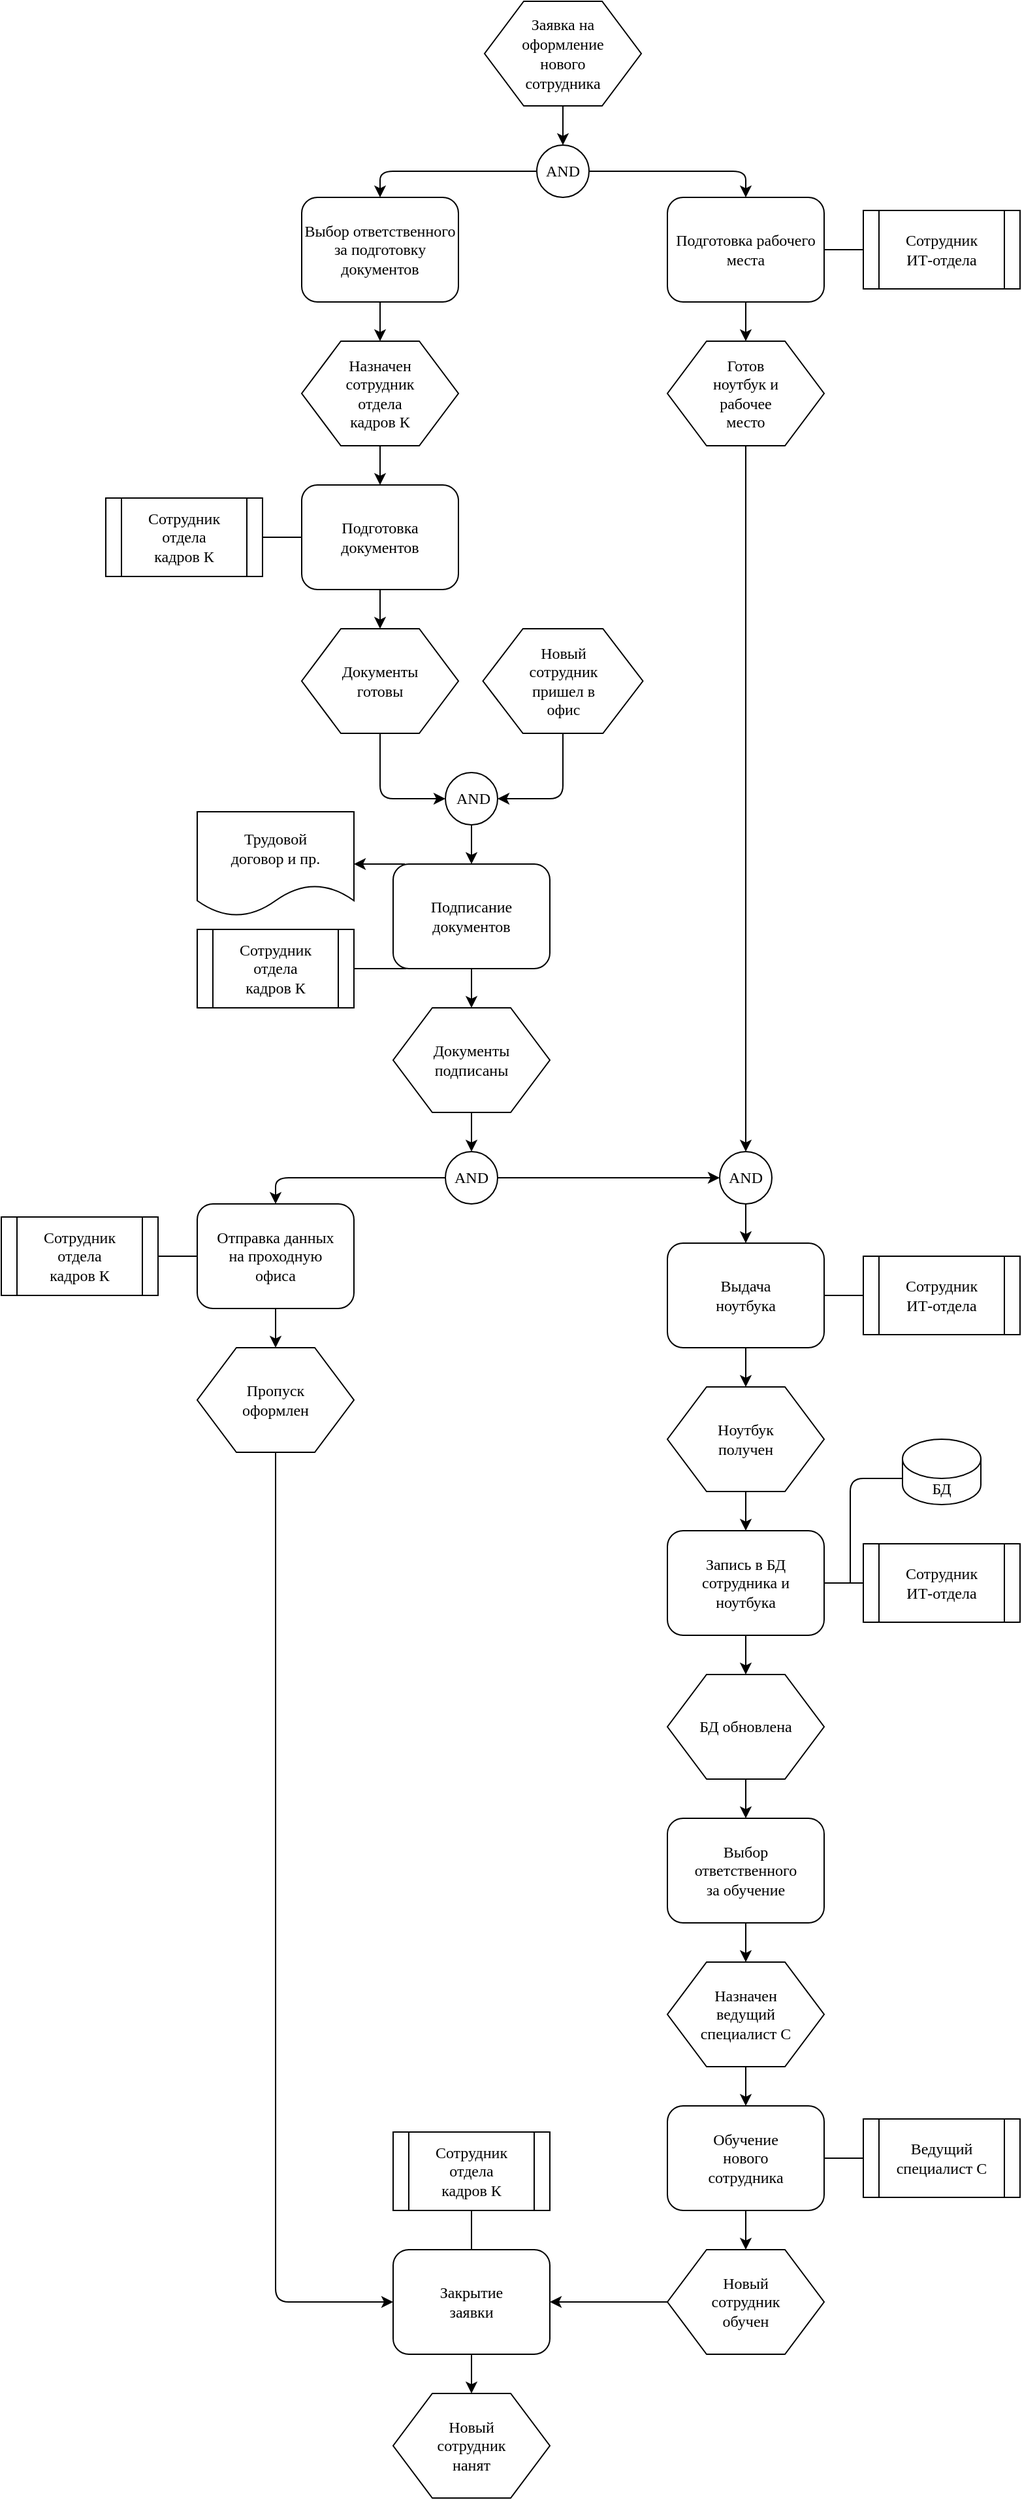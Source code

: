 <mxfile version="14.5.1" type="github">
  <diagram name="Page-1" id="8ce9d11a-91a2-4d17-14d8-a56ed91bf033">
    <mxGraphModel dx="1351" dy="921" grid="0" gridSize="10" guides="1" tooltips="1" connect="1" arrows="1" fold="1" page="1" pageScale="1" pageWidth="1100" pageHeight="850" background="#ffffff" math="0" shadow="0">
      <root>
        <mxCell id="0" />
        <mxCell id="1" parent="0" />
        <mxCell id="17ea667e15c223fc-1" value="&lt;div style=&quot;line-height: 107%; font-size: 12px;&quot;&gt;&lt;font style=&quot;line-height: 127%; font-size: 12px;&quot;&gt;Заявка на&lt;/font&gt;&lt;/div&gt;&lt;div style=&quot;line-height: 107%; font-size: 12px;&quot;&gt;&lt;font style=&quot;line-height: 127%; font-size: 12px;&quot;&gt;оформление&lt;/font&gt;&lt;/div&gt;&lt;div style=&quot;line-height: 107%; font-size: 12px;&quot;&gt;&lt;font style=&quot;line-height: 127%; font-size: 12px;&quot;&gt;нового&lt;/font&gt;&lt;/div&gt;&lt;div style=&quot;line-height: 107%; font-size: 12px;&quot;&gt;&lt;font style=&quot;line-height: 117%; font-size: 12px;&quot;&gt;сотрудника&lt;/font&gt;&lt;/div&gt;" style="shape=hexagon;perimeter=hexagonPerimeter;whiteSpace=wrap;html=1;rounded=0;shadow=0;labelBackgroundColor=none;strokeWidth=1;fontFamily=Verdana;fontSize=12;align=center;size=0.25;" parent="1" vertex="1">
          <mxGeometry x="450" y="10" width="120" height="80" as="geometry" />
        </mxCell>
        <mxCell id="17ea667e15c223fc-2" value="Подготовка рабочего места" style="rounded=1;whiteSpace=wrap;html=1;shadow=0;labelBackgroundColor=none;strokeWidth=1;fontFamily=Verdana;fontSize=12;align=center;" parent="1" vertex="1">
          <mxGeometry x="590" y="160" width="120" height="80" as="geometry" />
        </mxCell>
        <mxCell id="17ea667e15c223fc-3" value="AND" style="ellipse;whiteSpace=wrap;html=1;rounded=1;shadow=0;labelBackgroundColor=none;strokeWidth=1;fontFamily=Verdana;fontSize=12;align=center;" parent="1" vertex="1">
          <mxGeometry x="490" y="120" width="40" height="40" as="geometry" />
        </mxCell>
        <mxCell id="17ea667e15c223fc-4" value="Готов&lt;br&gt;ноутбук и&lt;br&gt;рабочее&lt;br&gt;место" style="shape=hexagon;perimeter=hexagonPerimeter;whiteSpace=wrap;html=1;rounded=0;shadow=0;labelBackgroundColor=none;strokeWidth=1;fontFamily=Verdana;fontSize=12;align=center;" parent="1" vertex="1">
          <mxGeometry x="590" y="270" width="120" height="80" as="geometry" />
        </mxCell>
        <mxCell id="17ea667e15c223fc-5" value="Назначен&lt;br&gt;сотрудник&lt;br&gt;отдела&lt;br&gt;кадров К" style="shape=hexagon;perimeter=hexagonPerimeter;whiteSpace=wrap;html=1;rounded=0;shadow=0;labelBackgroundColor=none;strokeWidth=1;fontFamily=Verdana;fontSize=12;align=center;" parent="1" vertex="1">
          <mxGeometry x="310" y="270" width="120" height="80" as="geometry" />
        </mxCell>
        <mxCell id="17ea667e15c223fc-7" value="Подготовка&lt;br&gt;документов" style="rounded=1;whiteSpace=wrap;html=1;shadow=0;labelBackgroundColor=none;strokeWidth=1;fontFamily=Verdana;fontSize=12;align=center;" parent="1" vertex="1">
          <mxGeometry x="310" y="380" width="120" height="80" as="geometry" />
        </mxCell>
        <mxCell id="17ea667e15c223fc-8" value="Выбор ответственного&lt;br&gt;за подготовку&lt;br&gt;документов" style="rounded=1;whiteSpace=wrap;html=1;shadow=0;labelBackgroundColor=none;strokeWidth=1;fontFamily=Verdana;fontSize=12;align=center;" parent="1" vertex="1">
          <mxGeometry x="310" y="160" width="120" height="80" as="geometry" />
        </mxCell>
        <mxCell id="17ea667e15c223fc-10" value="&amp;nbsp;AND" style="ellipse;whiteSpace=wrap;html=1;rounded=1;shadow=0;labelBackgroundColor=none;strokeWidth=1;fontFamily=Verdana;fontSize=12;align=center;" parent="1" vertex="1">
          <mxGeometry x="420" y="600" width="40" height="40" as="geometry" />
        </mxCell>
        <mxCell id="17ea667e15c223fc-11" value="Документы&lt;br&gt;готовы" style="shape=hexagon;perimeter=hexagonPerimeter;whiteSpace=wrap;html=1;rounded=0;shadow=0;labelBackgroundColor=none;strokeWidth=1;fontFamily=Verdana;fontSize=12;align=center;" parent="1" vertex="1">
          <mxGeometry x="310" y="490" width="120" height="80" as="geometry" />
        </mxCell>
        <mxCell id="17ea667e15c223fc-12" value="Подписание&lt;br&gt;документов" style="rounded=1;whiteSpace=wrap;html=1;shadow=0;labelBackgroundColor=none;strokeWidth=1;fontFamily=Verdana;fontSize=12;align=center;" parent="1" vertex="1">
          <mxGeometry x="380" y="670" width="120" height="80" as="geometry" />
        </mxCell>
        <mxCell id="17ea667e15c223fc-13" value="Назначен&lt;br&gt;ведущий&lt;br&gt;специалист С" style="shape=hexagon;perimeter=hexagonPerimeter;whiteSpace=wrap;html=1;rounded=0;shadow=0;labelBackgroundColor=none;strokeWidth=1;fontFamily=Verdana;fontSize=12;align=center;" parent="1" vertex="1">
          <mxGeometry x="590" y="1510" width="120" height="80" as="geometry" />
        </mxCell>
        <mxCell id="17ea667e15c223fc-14" value="Обучение&lt;br&gt;нового&lt;br&gt;сотрудника" style="rounded=1;whiteSpace=wrap;html=1;shadow=0;labelBackgroundColor=none;strokeWidth=1;fontFamily=Verdana;fontSize=12;align=center;" parent="1" vertex="1">
          <mxGeometry x="590" y="1620" width="120" height="80" as="geometry" />
        </mxCell>
        <mxCell id="17ea667e15c223fc-16" value="Пропуск&lt;br&gt;оформлен" style="shape=hexagon;perimeter=hexagonPerimeter;whiteSpace=wrap;html=1;rounded=0;shadow=0;labelBackgroundColor=none;strokeWidth=1;fontFamily=Verdana;fontSize=12;align=center;" parent="1" vertex="1">
          <mxGeometry x="230" y="1040" width="120" height="80" as="geometry" />
        </mxCell>
        <mxCell id="17ea667e15c223fc-18" value="Выдача&lt;br&gt;ноутбука" style="rounded=1;whiteSpace=wrap;html=1;shadow=0;labelBackgroundColor=none;strokeWidth=1;fontFamily=Verdana;fontSize=12;align=center;" parent="1" vertex="1">
          <mxGeometry x="590" y="960" width="120" height="80" as="geometry" />
        </mxCell>
        <mxCell id="17ea667e15c223fc-19" value="Новый&lt;br&gt;сотрудник&lt;br&gt;пришел в&lt;br&gt;офис" style="shape=hexagon;perimeter=hexagonPerimeter;whiteSpace=wrap;html=1;rounded=0;shadow=0;labelBackgroundColor=none;strokeWidth=1;fontFamily=Verdana;fontSize=12;align=center;" parent="1" vertex="1">
          <mxGeometry x="448.75" y="490" width="122.5" height="80" as="geometry" />
        </mxCell>
        <mxCell id="17ea667e15c223fc-20" value="БД обновлена" style="shape=hexagon;perimeter=hexagonPerimeter;whiteSpace=wrap;html=1;rounded=0;shadow=0;labelBackgroundColor=none;strokeWidth=1;fontFamily=Verdana;fontSize=12;align=center;" parent="1" vertex="1">
          <mxGeometry x="590" y="1290" width="120" height="80" as="geometry" />
        </mxCell>
        <mxCell id="17ea667e15c223fc-22" value="Запись в БД&lt;br&gt;сотрудника и&lt;br&gt;ноутбука" style="rounded=1;whiteSpace=wrap;html=1;shadow=0;labelBackgroundColor=none;strokeWidth=1;fontFamily=Verdana;fontSize=12;align=center;" parent="1" vertex="1">
          <mxGeometry x="590" y="1180" width="120" height="80" as="geometry" />
        </mxCell>
        <mxCell id="17ea667e15c223fc-23" value="Выбор&lt;br&gt;ответственного&lt;br&gt;за обучение" style="rounded=1;whiteSpace=wrap;html=1;shadow=0;labelBackgroundColor=none;strokeWidth=1;fontFamily=Verdana;fontSize=12;align=center;" parent="1" vertex="1">
          <mxGeometry x="590" y="1400" width="120" height="80" as="geometry" />
        </mxCell>
        <mxCell id="17ea667e15c223fc-24" value="Ноутбук&lt;br&gt;получен" style="shape=hexagon;perimeter=hexagonPerimeter;whiteSpace=wrap;html=1;rounded=0;shadow=0;labelBackgroundColor=none;strokeWidth=1;fontFamily=Verdana;fontSize=12;align=center;" parent="1" vertex="1">
          <mxGeometry x="590" y="1070" width="120" height="80" as="geometry" />
        </mxCell>
        <mxCell id="17ea667e15c223fc-25" value="AND" style="ellipse;whiteSpace=wrap;html=1;rounded=1;shadow=0;labelBackgroundColor=none;strokeWidth=1;fontFamily=Verdana;fontSize=12;align=center;" parent="1" vertex="1">
          <mxGeometry x="420" y="890" width="40" height="40" as="geometry" />
        </mxCell>
        <mxCell id="17ea667e15c223fc-26" value="Документы&lt;br&gt;подписаны" style="shape=hexagon;perimeter=hexagonPerimeter;whiteSpace=wrap;html=1;rounded=0;shadow=0;labelBackgroundColor=none;strokeWidth=1;fontFamily=Verdana;fontSize=12;align=center;" parent="1" vertex="1">
          <mxGeometry x="380" y="780" width="120" height="80" as="geometry" />
        </mxCell>
        <mxCell id="17ea667e15c223fc-27" value="Отправка данных&lt;br&gt;на проходную&lt;br&gt;офиса" style="rounded=1;whiteSpace=wrap;html=1;shadow=0;labelBackgroundColor=none;strokeWidth=1;fontFamily=Verdana;fontSize=12;align=center;" parent="1" vertex="1">
          <mxGeometry x="230" y="930" width="120" height="80" as="geometry" />
        </mxCell>
        <mxCell id="xwpkQohcpxmRrAktpize-1" value="" style="endArrow=classic;html=1;exitX=0.5;exitY=1;exitDx=0;exitDy=0;" edge="1" parent="1" source="17ea667e15c223fc-1">
          <mxGeometry width="50" height="50" relative="1" as="geometry">
            <mxPoint x="440" y="410" as="sourcePoint" />
            <mxPoint x="510" y="120" as="targetPoint" />
          </mxGeometry>
        </mxCell>
        <mxCell id="xwpkQohcpxmRrAktpize-2" value="" style="endArrow=classic;html=1;exitX=0;exitY=0.5;exitDx=0;exitDy=0;entryX=0.5;entryY=0;entryDx=0;entryDy=0;" edge="1" parent="1" source="17ea667e15c223fc-3" target="17ea667e15c223fc-8">
          <mxGeometry width="50" height="50" relative="1" as="geometry">
            <mxPoint x="440" y="410" as="sourcePoint" />
            <mxPoint x="490" y="360" as="targetPoint" />
            <Array as="points">
              <mxPoint x="370" y="140" />
            </Array>
          </mxGeometry>
        </mxCell>
        <mxCell id="xwpkQohcpxmRrAktpize-3" value="" style="endArrow=classic;html=1;exitX=1;exitY=0.5;exitDx=0;exitDy=0;entryX=0.5;entryY=0;entryDx=0;entryDy=0;" edge="1" parent="1" source="17ea667e15c223fc-3" target="17ea667e15c223fc-2">
          <mxGeometry width="50" height="50" relative="1" as="geometry">
            <mxPoint x="440" y="410" as="sourcePoint" />
            <mxPoint x="490" y="360" as="targetPoint" />
            <Array as="points">
              <mxPoint x="650" y="140" />
            </Array>
          </mxGeometry>
        </mxCell>
        <mxCell id="xwpkQohcpxmRrAktpize-4" value="" style="endArrow=classic;html=1;exitX=0.5;exitY=1;exitDx=0;exitDy=0;entryX=0.5;entryY=0;entryDx=0;entryDy=0;" edge="1" parent="1" source="17ea667e15c223fc-8" target="17ea667e15c223fc-5">
          <mxGeometry width="50" height="50" relative="1" as="geometry">
            <mxPoint x="440" y="410" as="sourcePoint" />
            <mxPoint x="490" y="360" as="targetPoint" />
          </mxGeometry>
        </mxCell>
        <mxCell id="xwpkQohcpxmRrAktpize-5" value="" style="endArrow=classic;html=1;exitX=0.5;exitY=1;exitDx=0;exitDy=0;entryX=0.5;entryY=0;entryDx=0;entryDy=0;" edge="1" parent="1" source="17ea667e15c223fc-5" target="17ea667e15c223fc-7">
          <mxGeometry width="50" height="50" relative="1" as="geometry">
            <mxPoint x="390" y="410" as="sourcePoint" />
            <mxPoint x="440" y="360" as="targetPoint" />
          </mxGeometry>
        </mxCell>
        <mxCell id="xwpkQohcpxmRrAktpize-6" value="" style="shape=process;whiteSpace=wrap;html=1;backgroundOutline=1;" vertex="1" parent="1">
          <mxGeometry x="160" y="390" width="120" height="60" as="geometry" />
        </mxCell>
        <mxCell id="xwpkQohcpxmRrAktpize-7" value="Сотрудник&lt;br&gt;отдела&lt;br&gt;кадров К" style="text;html=1;strokeColor=none;fillColor=none;align=center;verticalAlign=middle;whiteSpace=wrap;rounded=0;fontFamily=Verdana;" vertex="1" parent="1">
          <mxGeometry x="180" y="395" width="80" height="50" as="geometry" />
        </mxCell>
        <mxCell id="xwpkQohcpxmRrAktpize-8" value="" style="endArrow=none;html=1;fontFamily=Verdana;exitX=0;exitY=0.5;exitDx=0;exitDy=0;entryX=1;entryY=0.5;entryDx=0;entryDy=0;" edge="1" parent="1" source="17ea667e15c223fc-7" target="xwpkQohcpxmRrAktpize-6">
          <mxGeometry width="50" height="50" relative="1" as="geometry">
            <mxPoint x="390" y="410" as="sourcePoint" />
            <mxPoint x="440" y="360" as="targetPoint" />
          </mxGeometry>
        </mxCell>
        <mxCell id="xwpkQohcpxmRrAktpize-9" value="" style="endArrow=classic;html=1;fontFamily=Verdana;exitX=0.5;exitY=1;exitDx=0;exitDy=0;entryX=0.5;entryY=0;entryDx=0;entryDy=0;" edge="1" parent="1" source="17ea667e15c223fc-7" target="17ea667e15c223fc-11">
          <mxGeometry width="50" height="50" relative="1" as="geometry">
            <mxPoint x="460" y="420" as="sourcePoint" />
            <mxPoint x="510" y="370" as="targetPoint" />
            <Array as="points" />
          </mxGeometry>
        </mxCell>
        <mxCell id="xwpkQohcpxmRrAktpize-11" value="Сотрудник&lt;br&gt;ИТ-отдела" style="shape=process;whiteSpace=wrap;html=1;backgroundOutline=1;fontFamily=Verdana;" vertex="1" parent="1">
          <mxGeometry x="740" y="170" width="120" height="60" as="geometry" />
        </mxCell>
        <mxCell id="xwpkQohcpxmRrAktpize-12" value="" style="endArrow=none;html=1;fontFamily=Verdana;exitX=1;exitY=0.5;exitDx=0;exitDy=0;entryX=0;entryY=0.5;entryDx=0;entryDy=0;" edge="1" parent="1" source="17ea667e15c223fc-2" target="xwpkQohcpxmRrAktpize-11">
          <mxGeometry width="50" height="50" relative="1" as="geometry">
            <mxPoint x="590" y="400" as="sourcePoint" />
            <mxPoint x="640" y="350" as="targetPoint" />
          </mxGeometry>
        </mxCell>
        <mxCell id="xwpkQohcpxmRrAktpize-13" value="" style="endArrow=classic;html=1;fontFamily=Verdana;exitX=0.5;exitY=1;exitDx=0;exitDy=0;entryX=0.5;entryY=0;entryDx=0;entryDy=0;" edge="1" parent="1" source="17ea667e15c223fc-2" target="17ea667e15c223fc-4">
          <mxGeometry width="50" height="50" relative="1" as="geometry">
            <mxPoint x="590" y="400" as="sourcePoint" />
            <mxPoint x="630" y="270" as="targetPoint" />
          </mxGeometry>
        </mxCell>
        <mxCell id="FfdeobhnVM8uUHLsoeKE-2" value="" style="endArrow=classic;html=1;fontFamily=Verdana;exitX=0.5;exitY=1;exitDx=0;exitDy=0;entryX=0;entryY=0.5;entryDx=0;entryDy=0;" edge="1" parent="1" source="17ea667e15c223fc-11" target="17ea667e15c223fc-10">
          <mxGeometry width="50" height="50" relative="1" as="geometry">
            <mxPoint x="610" y="440" as="sourcePoint" />
            <mxPoint x="660" y="390" as="targetPoint" />
            <Array as="points">
              <mxPoint x="370" y="620" />
            </Array>
          </mxGeometry>
        </mxCell>
        <mxCell id="FfdeobhnVM8uUHLsoeKE-3" value="" style="endArrow=classic;html=1;fontFamily=Verdana;exitX=0.5;exitY=1;exitDx=0;exitDy=0;entryX=1;entryY=0.5;entryDx=0;entryDy=0;" edge="1" parent="1" source="17ea667e15c223fc-19" target="17ea667e15c223fc-10">
          <mxGeometry width="50" height="50" relative="1" as="geometry">
            <mxPoint x="380" y="580.0" as="sourcePoint" />
            <mxPoint x="430" y="630.0" as="targetPoint" />
            <Array as="points">
              <mxPoint x="510" y="620" />
            </Array>
          </mxGeometry>
        </mxCell>
        <mxCell id="FfdeobhnVM8uUHLsoeKE-4" value="" style="endArrow=classic;html=1;fontFamily=Verdana;exitX=0.5;exitY=1;exitDx=0;exitDy=0;entryX=0.5;entryY=0;entryDx=0;entryDy=0;" edge="1" parent="1" source="17ea667e15c223fc-10" target="17ea667e15c223fc-12">
          <mxGeometry width="50" height="50" relative="1" as="geometry">
            <mxPoint x="610" y="530" as="sourcePoint" />
            <mxPoint x="660" y="480" as="targetPoint" />
          </mxGeometry>
        </mxCell>
        <mxCell id="FfdeobhnVM8uUHLsoeKE-5" value="Сотрудник&lt;br&gt;отдела&lt;br&gt;кадров К" style="shape=process;whiteSpace=wrap;html=1;backgroundOutline=1;fontFamily=Verdana;" vertex="1" parent="1">
          <mxGeometry x="230" y="720" width="120" height="60" as="geometry" />
        </mxCell>
        <mxCell id="FfdeobhnVM8uUHLsoeKE-6" value="" style="endArrow=none;html=1;fontFamily=Verdana;entryX=1;entryY=0.5;entryDx=0;entryDy=0;" edge="1" parent="1" target="FfdeobhnVM8uUHLsoeKE-5">
          <mxGeometry width="50" height="50" relative="1" as="geometry">
            <mxPoint x="390" y="750" as="sourcePoint" />
            <mxPoint x="660" y="480" as="targetPoint" />
          </mxGeometry>
        </mxCell>
        <mxCell id="FfdeobhnVM8uUHLsoeKE-7" value="Трудовой&lt;br&gt;договор и пр." style="shape=document;whiteSpace=wrap;html=1;boundedLbl=1;fontFamily=Verdana;" vertex="1" parent="1">
          <mxGeometry x="230" y="630" width="120" height="80" as="geometry" />
        </mxCell>
        <mxCell id="FfdeobhnVM8uUHLsoeKE-9" value="" style="endArrow=classic;html=1;fontFamily=Verdana;entryX=1;entryY=0.5;entryDx=0;entryDy=0;" edge="1" parent="1" target="FfdeobhnVM8uUHLsoeKE-7">
          <mxGeometry width="50" height="50" relative="1" as="geometry">
            <mxPoint x="389" y="670" as="sourcePoint" />
            <mxPoint x="700" y="540" as="targetPoint" />
          </mxGeometry>
        </mxCell>
        <mxCell id="FfdeobhnVM8uUHLsoeKE-10" value="" style="endArrow=classic;html=1;fontFamily=Verdana;exitX=0.5;exitY=1;exitDx=0;exitDy=0;entryX=0.5;entryY=0;entryDx=0;entryDy=0;" edge="1" parent="1" source="17ea667e15c223fc-12" target="17ea667e15c223fc-26">
          <mxGeometry width="50" height="50" relative="1" as="geometry">
            <mxPoint x="480" y="720" as="sourcePoint" />
            <mxPoint x="530" y="670" as="targetPoint" />
          </mxGeometry>
        </mxCell>
        <mxCell id="FfdeobhnVM8uUHLsoeKE-11" value="" style="endArrow=classic;html=1;fontFamily=Verdana;exitX=0.5;exitY=1;exitDx=0;exitDy=0;entryX=0.5;entryY=0;entryDx=0;entryDy=0;" edge="1" parent="1" source="17ea667e15c223fc-26" target="17ea667e15c223fc-25">
          <mxGeometry width="50" height="50" relative="1" as="geometry">
            <mxPoint x="480" y="700" as="sourcePoint" />
            <mxPoint x="530" y="650" as="targetPoint" />
          </mxGeometry>
        </mxCell>
        <mxCell id="FfdeobhnVM8uUHLsoeKE-12" value="" style="endArrow=classic;html=1;fontFamily=Verdana;exitX=0;exitY=0.5;exitDx=0;exitDy=0;entryX=0.5;entryY=0;entryDx=0;entryDy=0;" edge="1" parent="1" source="17ea667e15c223fc-25" target="17ea667e15c223fc-27">
          <mxGeometry width="50" height="50" relative="1" as="geometry">
            <mxPoint x="480" y="880" as="sourcePoint" />
            <mxPoint x="530" y="830" as="targetPoint" />
            <Array as="points">
              <mxPoint x="290" y="910" />
            </Array>
          </mxGeometry>
        </mxCell>
        <mxCell id="FfdeobhnVM8uUHLsoeKE-13" value="Сотрудник&lt;br&gt;отдела&lt;br&gt;кадров К" style="shape=process;whiteSpace=wrap;html=1;backgroundOutline=1;fontFamily=Verdana;" vertex="1" parent="1">
          <mxGeometry x="80" y="940" width="120" height="60" as="geometry" />
        </mxCell>
        <mxCell id="FfdeobhnVM8uUHLsoeKE-14" value="" style="endArrow=none;html=1;fontFamily=Verdana;exitX=0;exitY=0.5;exitDx=0;exitDy=0;entryX=1;entryY=0.5;entryDx=0;entryDy=0;" edge="1" parent="1" source="17ea667e15c223fc-27" target="FfdeobhnVM8uUHLsoeKE-13">
          <mxGeometry width="50" height="50" relative="1" as="geometry">
            <mxPoint x="390" y="960" as="sourcePoint" />
            <mxPoint x="440" y="910" as="targetPoint" />
          </mxGeometry>
        </mxCell>
        <mxCell id="FfdeobhnVM8uUHLsoeKE-15" value="" style="endArrow=classic;html=1;fontFamily=Verdana;exitX=0.5;exitY=1;exitDx=0;exitDy=0;entryX=0.5;entryY=0;entryDx=0;entryDy=0;" edge="1" parent="1" source="17ea667e15c223fc-27" target="17ea667e15c223fc-16">
          <mxGeometry width="50" height="50" relative="1" as="geometry">
            <mxPoint x="380" y="980" as="sourcePoint" />
            <mxPoint x="430" y="930" as="targetPoint" />
          </mxGeometry>
        </mxCell>
        <mxCell id="FfdeobhnVM8uUHLsoeKE-16" value="" style="endArrow=classic;html=1;fontFamily=Verdana;exitX=0.5;exitY=1;exitDx=0;exitDy=0;entryX=0.5;entryY=0;entryDx=0;entryDy=0;" edge="1" parent="1" source="17ea667e15c223fc-4" target="FfdeobhnVM8uUHLsoeKE-18">
          <mxGeometry width="50" height="50" relative="1" as="geometry">
            <mxPoint x="670" y="420" as="sourcePoint" />
            <mxPoint x="650" y="860" as="targetPoint" />
          </mxGeometry>
        </mxCell>
        <mxCell id="FfdeobhnVM8uUHLsoeKE-17" value="" style="endArrow=classic;html=1;fontFamily=Verdana;exitX=1;exitY=0.5;exitDx=0;exitDy=0;entryX=0;entryY=0.5;entryDx=0;entryDy=0;" edge="1" parent="1" source="17ea667e15c223fc-25" target="FfdeobhnVM8uUHLsoeKE-18">
          <mxGeometry width="50" height="50" relative="1" as="geometry">
            <mxPoint x="570" y="840" as="sourcePoint" />
            <mxPoint x="610" y="910" as="targetPoint" />
          </mxGeometry>
        </mxCell>
        <mxCell id="FfdeobhnVM8uUHLsoeKE-18" value="AND" style="ellipse;whiteSpace=wrap;html=1;rounded=1;shadow=0;labelBackgroundColor=none;strokeWidth=1;fontFamily=Verdana;fontSize=12;align=center;" vertex="1" parent="1">
          <mxGeometry x="630" y="890" width="40" height="40" as="geometry" />
        </mxCell>
        <mxCell id="FfdeobhnVM8uUHLsoeKE-19" value="" style="endArrow=classic;html=1;fontFamily=Verdana;exitX=0.5;exitY=1;exitDx=0;exitDy=0;entryX=0.5;entryY=0;entryDx=0;entryDy=0;" edge="1" parent="1" source="FfdeobhnVM8uUHLsoeKE-18" target="17ea667e15c223fc-18">
          <mxGeometry width="50" height="50" relative="1" as="geometry">
            <mxPoint x="530" y="890" as="sourcePoint" />
            <mxPoint x="580" y="840" as="targetPoint" />
          </mxGeometry>
        </mxCell>
        <mxCell id="FfdeobhnVM8uUHLsoeKE-20" value="Сотрудник&lt;br&gt;ИТ-отдела" style="shape=process;whiteSpace=wrap;html=1;backgroundOutline=1;fontFamily=Verdana;" vertex="1" parent="1">
          <mxGeometry x="740" y="970" width="120" height="60" as="geometry" />
        </mxCell>
        <mxCell id="FfdeobhnVM8uUHLsoeKE-21" value="" style="endArrow=none;html=1;fontFamily=Verdana;exitX=1;exitY=0.5;exitDx=0;exitDy=0;entryX=0;entryY=0.5;entryDx=0;entryDy=0;" edge="1" parent="1" source="17ea667e15c223fc-18" target="FfdeobhnVM8uUHLsoeKE-20">
          <mxGeometry width="50" height="50" relative="1" as="geometry">
            <mxPoint x="530" y="810" as="sourcePoint" />
            <mxPoint x="580" y="760" as="targetPoint" />
          </mxGeometry>
        </mxCell>
        <mxCell id="FfdeobhnVM8uUHLsoeKE-22" value="" style="endArrow=classic;html=1;fontFamily=Verdana;exitX=0.5;exitY=1;exitDx=0;exitDy=0;entryX=0.5;entryY=0;entryDx=0;entryDy=0;" edge="1" parent="1" source="17ea667e15c223fc-18" target="17ea667e15c223fc-24">
          <mxGeometry width="50" height="50" relative="1" as="geometry">
            <mxPoint x="610" y="1000" as="sourcePoint" />
            <mxPoint x="660" y="950" as="targetPoint" />
          </mxGeometry>
        </mxCell>
        <mxCell id="FfdeobhnVM8uUHLsoeKE-23" value="Сотрудник&lt;br&gt;ИТ-отдела" style="shape=process;whiteSpace=wrap;html=1;backgroundOutline=1;fontFamily=Verdana;" vertex="1" parent="1">
          <mxGeometry x="740" y="1190" width="120" height="60" as="geometry" />
        </mxCell>
        <mxCell id="FfdeobhnVM8uUHLsoeKE-24" value="" style="endArrow=none;html=1;fontFamily=Verdana;exitX=1;exitY=0.5;exitDx=0;exitDy=0;entryX=0;entryY=0.5;entryDx=0;entryDy=0;" edge="1" parent="1" source="17ea667e15c223fc-22" target="FfdeobhnVM8uUHLsoeKE-23">
          <mxGeometry width="50" height="50" relative="1" as="geometry">
            <mxPoint x="610" y="1100" as="sourcePoint" />
            <mxPoint x="660" y="1050" as="targetPoint" />
          </mxGeometry>
        </mxCell>
        <mxCell id="FfdeobhnVM8uUHLsoeKE-25" value="БД" style="shape=cylinder3;whiteSpace=wrap;html=1;boundedLbl=1;backgroundOutline=1;size=15;fontFamily=Verdana;" vertex="1" parent="1">
          <mxGeometry x="770" y="1110" width="60" height="50" as="geometry" />
        </mxCell>
        <mxCell id="FfdeobhnVM8uUHLsoeKE-26" value="" style="endArrow=none;html=1;fontFamily=Verdana;entryX=0;entryY=0;entryDx=0;entryDy=30;entryPerimeter=0;" edge="1" parent="1" target="FfdeobhnVM8uUHLsoeKE-25">
          <mxGeometry width="50" height="50" relative="1" as="geometry">
            <mxPoint x="730" y="1220" as="sourcePoint" />
            <mxPoint x="660" y="1050" as="targetPoint" />
            <Array as="points">
              <mxPoint x="730" y="1140" />
            </Array>
          </mxGeometry>
        </mxCell>
        <mxCell id="FfdeobhnVM8uUHLsoeKE-27" value="" style="endArrow=classic;html=1;fontFamily=Verdana;exitX=0.5;exitY=1;exitDx=0;exitDy=0;entryX=0.5;entryY=0;entryDx=0;entryDy=0;" edge="1" parent="1" source="17ea667e15c223fc-24" target="17ea667e15c223fc-22">
          <mxGeometry width="50" height="50" relative="1" as="geometry">
            <mxPoint x="570" y="1110" as="sourcePoint" />
            <mxPoint x="620" y="1060" as="targetPoint" />
          </mxGeometry>
        </mxCell>
        <mxCell id="FfdeobhnVM8uUHLsoeKE-28" value="" style="endArrow=classic;html=1;fontFamily=Verdana;exitX=0.5;exitY=1;exitDx=0;exitDy=0;entryX=0.5;entryY=0;entryDx=0;entryDy=0;" edge="1" parent="1" source="17ea667e15c223fc-22" target="17ea667e15c223fc-20">
          <mxGeometry width="50" height="50" relative="1" as="geometry">
            <mxPoint x="570" y="1190" as="sourcePoint" />
            <mxPoint x="620" y="1140" as="targetPoint" />
          </mxGeometry>
        </mxCell>
        <mxCell id="FfdeobhnVM8uUHLsoeKE-29" value="" style="endArrow=classic;html=1;fontFamily=Verdana;exitX=0.5;exitY=1;exitDx=0;exitDy=0;entryX=0.5;entryY=0;entryDx=0;entryDy=0;" edge="1" parent="1" source="17ea667e15c223fc-20" target="17ea667e15c223fc-23">
          <mxGeometry width="50" height="50" relative="1" as="geometry">
            <mxPoint x="570" y="1250" as="sourcePoint" />
            <mxPoint x="620" y="1200" as="targetPoint" />
          </mxGeometry>
        </mxCell>
        <mxCell id="FfdeobhnVM8uUHLsoeKE-30" value="" style="endArrow=classic;html=1;fontFamily=Verdana;exitX=0.5;exitY=1;exitDx=0;exitDy=0;entryX=0.5;entryY=0;entryDx=0;entryDy=0;" edge="1" parent="1" source="17ea667e15c223fc-23" target="17ea667e15c223fc-13">
          <mxGeometry width="50" height="50" relative="1" as="geometry">
            <mxPoint x="570" y="1360" as="sourcePoint" />
            <mxPoint x="620" y="1310" as="targetPoint" />
          </mxGeometry>
        </mxCell>
        <mxCell id="FfdeobhnVM8uUHLsoeKE-31" value="" style="endArrow=classic;html=1;fontFamily=Verdana;exitX=0.5;exitY=1;exitDx=0;exitDy=0;entryX=0.5;entryY=0;entryDx=0;entryDy=0;" edge="1" parent="1" source="17ea667e15c223fc-13" target="17ea667e15c223fc-14">
          <mxGeometry width="50" height="50" relative="1" as="geometry">
            <mxPoint x="580" y="1560" as="sourcePoint" />
            <mxPoint x="630" y="1510" as="targetPoint" />
          </mxGeometry>
        </mxCell>
        <mxCell id="FfdeobhnVM8uUHLsoeKE-32" value="Ведущий&lt;br&gt;специалист С" style="shape=process;whiteSpace=wrap;html=1;backgroundOutline=1;fontFamily=Verdana;" vertex="1" parent="1">
          <mxGeometry x="740" y="1630" width="120" height="60" as="geometry" />
        </mxCell>
        <mxCell id="FfdeobhnVM8uUHLsoeKE-33" value="" style="endArrow=none;html=1;fontFamily=Verdana;exitX=1;exitY=0.5;exitDx=0;exitDy=0;entryX=0;entryY=0.5;entryDx=0;entryDy=0;" edge="1" parent="1" source="17ea667e15c223fc-14" target="FfdeobhnVM8uUHLsoeKE-32">
          <mxGeometry width="50" height="50" relative="1" as="geometry">
            <mxPoint x="580" y="1560" as="sourcePoint" />
            <mxPoint x="630" y="1510" as="targetPoint" />
          </mxGeometry>
        </mxCell>
        <mxCell id="FfdeobhnVM8uUHLsoeKE-34" value="Новый&lt;br&gt;сотрудник&lt;br&gt;обучен" style="shape=hexagon;perimeter=hexagonPerimeter;whiteSpace=wrap;html=1;rounded=0;shadow=0;labelBackgroundColor=none;strokeWidth=1;fontFamily=Verdana;fontSize=12;align=center;" vertex="1" parent="1">
          <mxGeometry x="590" y="1730" width="120" height="80" as="geometry" />
        </mxCell>
        <mxCell id="FfdeobhnVM8uUHLsoeKE-35" value="" style="endArrow=classic;html=1;fontFamily=Verdana;exitX=0.5;exitY=1;exitDx=0;exitDy=0;entryX=0.5;entryY=0;entryDx=0;entryDy=0;" edge="1" parent="1" source="17ea667e15c223fc-14" target="FfdeobhnVM8uUHLsoeKE-34">
          <mxGeometry width="50" height="50" relative="1" as="geometry">
            <mxPoint x="580" y="1620" as="sourcePoint" />
            <mxPoint x="630" y="1570" as="targetPoint" />
          </mxGeometry>
        </mxCell>
        <mxCell id="FfdeobhnVM8uUHLsoeKE-36" value="" style="endArrow=classic;html=1;fontFamily=Verdana;exitX=0.5;exitY=1;exitDx=0;exitDy=0;entryX=0;entryY=0.5;entryDx=0;entryDy=0;" edge="1" parent="1" source="17ea667e15c223fc-16" target="FfdeobhnVM8uUHLsoeKE-38">
          <mxGeometry width="50" height="50" relative="1" as="geometry">
            <mxPoint x="310" y="1220" as="sourcePoint" />
            <mxPoint x="290" y="1730" as="targetPoint" />
            <Array as="points">
              <mxPoint x="290" y="1770" />
            </Array>
          </mxGeometry>
        </mxCell>
        <mxCell id="FfdeobhnVM8uUHLsoeKE-37" value="" style="endArrow=classic;html=1;fontFamily=Verdana;exitX=0;exitY=0.5;exitDx=0;exitDy=0;entryX=1;entryY=0.5;entryDx=0;entryDy=0;" edge="1" parent="1" source="FfdeobhnVM8uUHLsoeKE-34" target="FfdeobhnVM8uUHLsoeKE-38">
          <mxGeometry width="50" height="50" relative="1" as="geometry">
            <mxPoint x="440" y="1710" as="sourcePoint" />
            <mxPoint x="480" y="1770" as="targetPoint" />
          </mxGeometry>
        </mxCell>
        <mxCell id="FfdeobhnVM8uUHLsoeKE-38" value="Закрытие&lt;br&gt;заявки" style="rounded=1;whiteSpace=wrap;html=1;shadow=0;labelBackgroundColor=none;strokeWidth=1;fontFamily=Verdana;fontSize=12;align=center;" vertex="1" parent="1">
          <mxGeometry x="380" y="1730" width="120" height="80" as="geometry" />
        </mxCell>
        <mxCell id="FfdeobhnVM8uUHLsoeKE-39" value="Сотрудник&lt;br&gt;отдела&lt;br&gt;кадров К" style="shape=process;whiteSpace=wrap;html=1;backgroundOutline=1;fontFamily=Verdana;" vertex="1" parent="1">
          <mxGeometry x="380" y="1640" width="120" height="60" as="geometry" />
        </mxCell>
        <mxCell id="FfdeobhnVM8uUHLsoeKE-40" value="" style="endArrow=none;html=1;fontFamily=Verdana;exitX=0.5;exitY=1;exitDx=0;exitDy=0;entryX=0.5;entryY=0;entryDx=0;entryDy=0;" edge="1" parent="1" source="FfdeobhnVM8uUHLsoeKE-39" target="FfdeobhnVM8uUHLsoeKE-38">
          <mxGeometry width="50" height="50" relative="1" as="geometry">
            <mxPoint x="450" y="1680" as="sourcePoint" />
            <mxPoint x="500" y="1630" as="targetPoint" />
          </mxGeometry>
        </mxCell>
        <mxCell id="FfdeobhnVM8uUHLsoeKE-41" value="Новый&lt;br&gt;сотрудник&lt;br&gt;нанят" style="shape=hexagon;perimeter=hexagonPerimeter;whiteSpace=wrap;html=1;rounded=0;shadow=0;labelBackgroundColor=none;strokeWidth=1;fontFamily=Verdana;fontSize=12;align=center;" vertex="1" parent="1">
          <mxGeometry x="380" y="1840" width="120" height="80" as="geometry" />
        </mxCell>
        <mxCell id="FfdeobhnVM8uUHLsoeKE-42" value="" style="endArrow=classic;html=1;fontFamily=Verdana;exitX=0.5;exitY=1;exitDx=0;exitDy=0;entryX=0.5;entryY=0;entryDx=0;entryDy=0;" edge="1" parent="1" source="FfdeobhnVM8uUHLsoeKE-38" target="FfdeobhnVM8uUHLsoeKE-41">
          <mxGeometry width="50" height="50" relative="1" as="geometry">
            <mxPoint x="450" y="1850" as="sourcePoint" />
            <mxPoint x="500" y="1800" as="targetPoint" />
          </mxGeometry>
        </mxCell>
      </root>
    </mxGraphModel>
  </diagram>
</mxfile>
